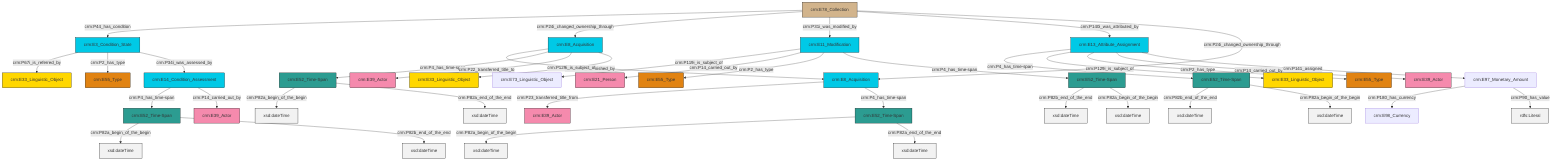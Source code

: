 graph TD
classDef Literal fill:#f2f2f2,stroke:#000000;
classDef CRM_Entity fill:#FFFFFF,stroke:#000000;
classDef Temporal_Entity fill:#00C9E6, stroke:#000000;
classDef Type fill:#E18312, stroke:#000000;
classDef Time-Span fill:#2C9C91, stroke:#000000;
classDef Appellation fill:#FFEB7F, stroke:#000000;
classDef Place fill:#008836, stroke:#000000;
classDef Persistent_Item fill:#B266B2, stroke:#000000;
classDef Conceptual_Object fill:#FFD700, stroke:#000000;
classDef Physical_Thing fill:#D2B48C, stroke:#000000;
classDef Actor fill:#f58aad, stroke:#000000;
classDef PC_Classes fill:#4ce600, stroke:#000000;
classDef Multi fill:#cccccc,stroke:#000000;

0["crm:E11_Modification"]:::Temporal_Entity -->|crm:P119i_is_subject_of| 1["crm:E73_Linguistic_Object"]:::Default
4["crm:E52_Time-Span"]:::Time-Span -->|crm:P82a_begin_of_the_begin| 5[xsd:dateTime]:::Literal
6["crm:E52_Time-Span"]:::Time-Span -->|crm:P82a_begin_of_the_begin| 7[xsd:dateTime]:::Literal
9["crm:E52_Time-Span"]:::Time-Span -->|crm:P82b_end_of_the_end| 10[xsd:dateTime]:::Literal
0["crm:E11_Modification"]:::Temporal_Entity -->|crm:P14_carried_out_by| 11["crm:E21_Person"]:::Actor
16["crm:E97_Monetary_Amount"]:::Default -->|crm:P180_has_currency| 17["crm:E98_Currency"]:::Default
18["crm:E8_Acquisition"]:::Temporal_Entity -->|crm:P23_transferred_title_from| 19["crm:E39_Actor"]:::Actor
20["crm:E78_Collection"]:::Physical_Thing -->|crm:P44_has_condition| 21["crm:E3_Condition_State"]:::Temporal_Entity
20["crm:E78_Collection"]:::Physical_Thing -->|crm:P24i_changed_ownership_through| 22["crm:E8_Acquisition"]:::Temporal_Entity
26["crm:E52_Time-Span"]:::Time-Span -->|crm:P82b_end_of_the_end| 27[xsd:dateTime]:::Literal
4["crm:E52_Time-Span"]:::Time-Span -->|crm:P82a_end_of_the_end| 28[xsd:dateTime]:::Literal
22["crm:E8_Acquisition"]:::Temporal_Entity -->|crm:P115i_is_finished_by| 18["crm:E8_Acquisition"]:::Temporal_Entity
21["crm:E3_Condition_State"]:::Temporal_Entity -->|crm:P67i_is_referred_by| 34["crm:E33_Linguistic_Object"]:::Conceptual_Object
18["crm:E8_Acquisition"]:::Temporal_Entity -->|crm:P4_has_time-span| 6["crm:E52_Time-Span"]:::Time-Span
16["crm:E97_Monetary_Amount"]:::Default -->|crm:P90_has_value| 39[rdfs:Literal]:::Literal
37["crm:E13_Attribute_Assignment"]:::Temporal_Entity -->|crm:P4_has_time-span| 9["crm:E52_Time-Span"]:::Time-Span
20["crm:E78_Collection"]:::Physical_Thing -->|crm:P31i_was_modified_by| 0["crm:E11_Modification"]:::Temporal_Entity
21["crm:E3_Condition_State"]:::Temporal_Entity -->|crm:P2_has_type| 40["crm:E55_Type"]:::Type
37["crm:E13_Attribute_Assignment"]:::Temporal_Entity -->|crm:P129i_is_subject_of| 32["crm:E33_Linguistic_Object"]:::Conceptual_Object
37["crm:E13_Attribute_Assignment"]:::Temporal_Entity -->|crm:P2_has_type| 35["crm:E55_Type"]:::Type
37["crm:E13_Attribute_Assignment"]:::Temporal_Entity -->|crm:P14_carried_out_by| 12["crm:E39_Actor"]:::Actor
26["crm:E52_Time-Span"]:::Time-Span -->|crm:P82a_begin_of_the_begin| 44[xsd:dateTime]:::Literal
14["crm:E52_Time-Span"]:::Time-Span -->|crm:P82a_begin_of_the_begin| 45[xsd:dateTime]:::Literal
46["crm:E14_Condition_Assessment"]:::Temporal_Entity -->|crm:P4_has_time-span| 14["crm:E52_Time-Span"]:::Time-Span
0["crm:E11_Modification"]:::Temporal_Entity -->|crm:P2_has_type| 2["crm:E55_Type"]:::Type
9["crm:E52_Time-Span"]:::Time-Span -->|crm:P82a_begin_of_the_begin| 47[xsd:dateTime]:::Literal
22["crm:E8_Acquisition"]:::Temporal_Entity -->|crm:P4_has_time-span| 4["crm:E52_Time-Span"]:::Time-Span
20["crm:E78_Collection"]:::Physical_Thing -->|crm:P140i_was_attributed_by| 37["crm:E13_Attribute_Assignment"]:::Temporal_Entity
20["crm:E78_Collection"]:::Physical_Thing -->|crm:P24i_changed_ownership_through| 18["crm:E8_Acquisition"]:::Temporal_Entity
0["crm:E11_Modification"]:::Temporal_Entity -->|crm:P4_has_time-span| 26["crm:E52_Time-Span"]:::Time-Span
22["crm:E8_Acquisition"]:::Temporal_Entity -->|crm:P22_transferred_title_to| 41["crm:E39_Actor"]:::Actor
46["crm:E14_Condition_Assessment"]:::Temporal_Entity -->|crm:P14_carried_out_by| 23["crm:E39_Actor"]:::Actor
22["crm:E8_Acquisition"]:::Temporal_Entity -->|crm:P129i_is_subject_of| 52["crm:E33_Linguistic_Object"]:::Conceptual_Object
37["crm:E13_Attribute_Assignment"]:::Temporal_Entity -->|crm:P141_assigned| 16["crm:E97_Monetary_Amount"]:::Default
6["crm:E52_Time-Span"]:::Time-Span -->|crm:P82a_end_of_the_end| 58[xsd:dateTime]:::Literal
21["crm:E3_Condition_State"]:::Temporal_Entity -->|crm:P34i_was_assessed_by| 46["crm:E14_Condition_Assessment"]:::Temporal_Entity
14["crm:E52_Time-Span"]:::Time-Span -->|crm:P82b_end_of_the_end| 60[xsd:dateTime]:::Literal
